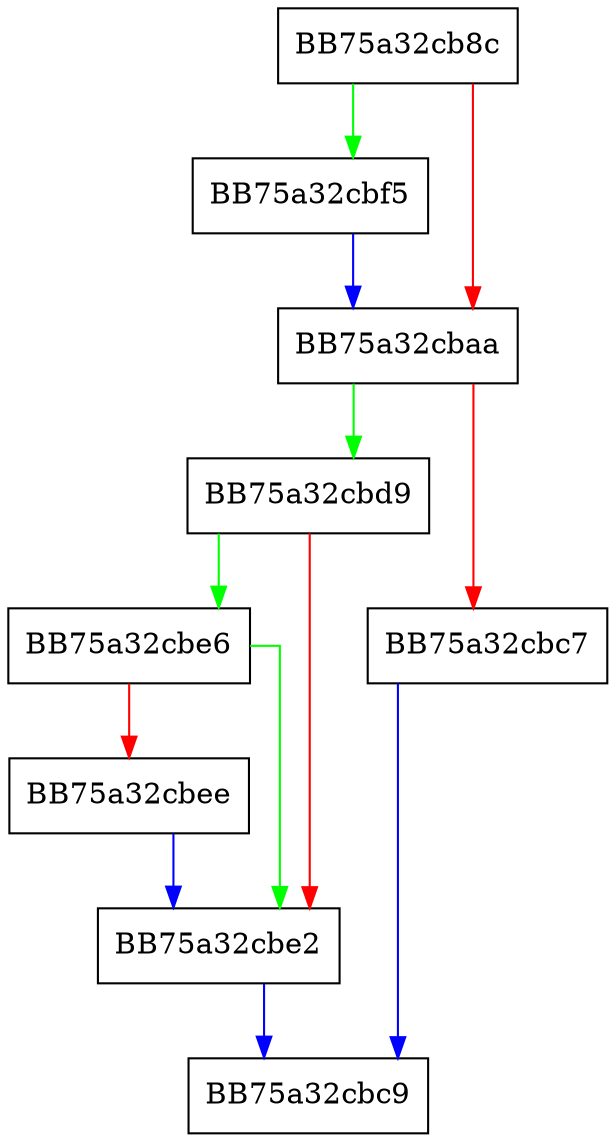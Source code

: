 digraph free_xptr {
  node [shape="box"];
  graph [splines=ortho];
  BB75a32cb8c -> BB75a32cbf5 [color="green"];
  BB75a32cb8c -> BB75a32cbaa [color="red"];
  BB75a32cbaa -> BB75a32cbd9 [color="green"];
  BB75a32cbaa -> BB75a32cbc7 [color="red"];
  BB75a32cbc7 -> BB75a32cbc9 [color="blue"];
  BB75a32cbd9 -> BB75a32cbe6 [color="green"];
  BB75a32cbd9 -> BB75a32cbe2 [color="red"];
  BB75a32cbe2 -> BB75a32cbc9 [color="blue"];
  BB75a32cbe6 -> BB75a32cbe2 [color="green"];
  BB75a32cbe6 -> BB75a32cbee [color="red"];
  BB75a32cbee -> BB75a32cbe2 [color="blue"];
  BB75a32cbf5 -> BB75a32cbaa [color="blue"];
}